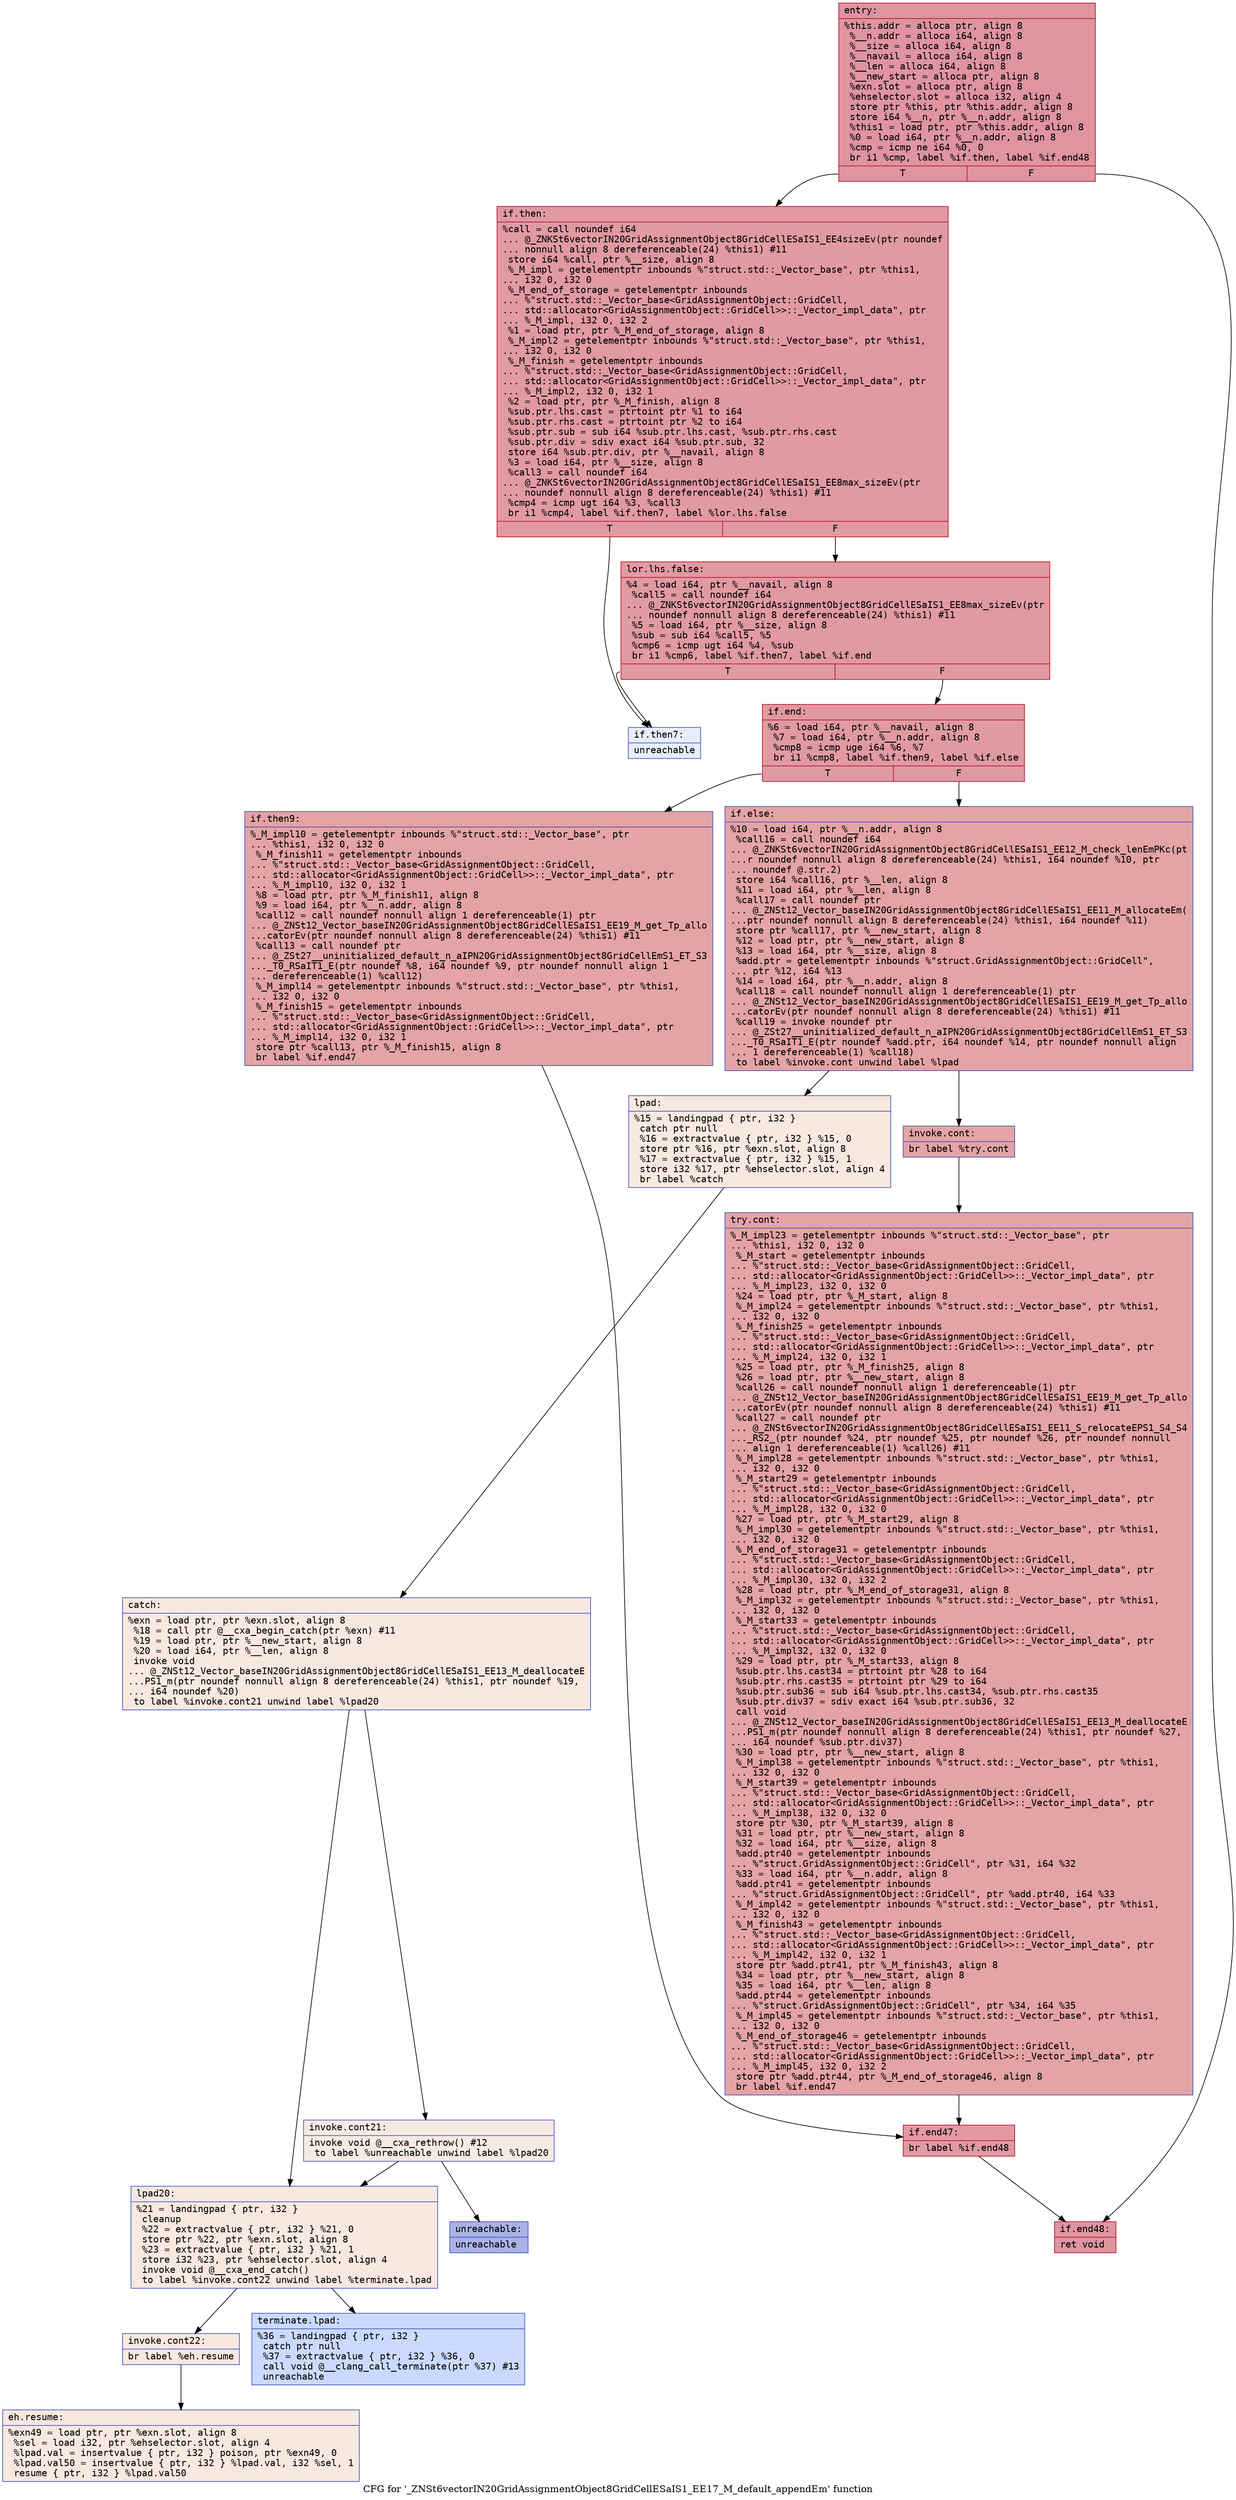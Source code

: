 digraph "CFG for '_ZNSt6vectorIN20GridAssignmentObject8GridCellESaIS1_EE17_M_default_appendEm' function" {
	label="CFG for '_ZNSt6vectorIN20GridAssignmentObject8GridCellESaIS1_EE17_M_default_appendEm' function";

	Node0x564619433730 [shape=record,color="#b70d28ff", style=filled, fillcolor="#b70d2870" fontname="Courier",label="{entry:\l|  %this.addr = alloca ptr, align 8\l  %__n.addr = alloca i64, align 8\l  %__size = alloca i64, align 8\l  %__navail = alloca i64, align 8\l  %__len = alloca i64, align 8\l  %__new_start = alloca ptr, align 8\l  %exn.slot = alloca ptr, align 8\l  %ehselector.slot = alloca i32, align 4\l  store ptr %this, ptr %this.addr, align 8\l  store i64 %__n, ptr %__n.addr, align 8\l  %this1 = load ptr, ptr %this.addr, align 8\l  %0 = load i64, ptr %__n.addr, align 8\l  %cmp = icmp ne i64 %0, 0\l  br i1 %cmp, label %if.then, label %if.end48\l|{<s0>T|<s1>F}}"];
	Node0x564619433730:s0 -> Node0x5646194340c0[tooltip="entry -> if.then\nProbability 62.50%" ];
	Node0x564619433730:s1 -> Node0x564619434130[tooltip="entry -> if.end48\nProbability 37.50%" ];
	Node0x5646194340c0 [shape=record,color="#b70d28ff", style=filled, fillcolor="#bb1b2c70" fontname="Courier",label="{if.then:\l|  %call = call noundef i64\l... @_ZNKSt6vectorIN20GridAssignmentObject8GridCellESaIS1_EE4sizeEv(ptr noundef\l... nonnull align 8 dereferenceable(24) %this1) #11\l  store i64 %call, ptr %__size, align 8\l  %_M_impl = getelementptr inbounds %\"struct.std::_Vector_base\", ptr %this1,\l... i32 0, i32 0\l  %_M_end_of_storage = getelementptr inbounds\l... %\"struct.std::_Vector_base\<GridAssignmentObject::GridCell,\l... std::allocator\<GridAssignmentObject::GridCell\>\>::_Vector_impl_data\", ptr\l... %_M_impl, i32 0, i32 2\l  %1 = load ptr, ptr %_M_end_of_storage, align 8\l  %_M_impl2 = getelementptr inbounds %\"struct.std::_Vector_base\", ptr %this1,\l... i32 0, i32 0\l  %_M_finish = getelementptr inbounds\l... %\"struct.std::_Vector_base\<GridAssignmentObject::GridCell,\l... std::allocator\<GridAssignmentObject::GridCell\>\>::_Vector_impl_data\", ptr\l... %_M_impl2, i32 0, i32 1\l  %2 = load ptr, ptr %_M_finish, align 8\l  %sub.ptr.lhs.cast = ptrtoint ptr %1 to i64\l  %sub.ptr.rhs.cast = ptrtoint ptr %2 to i64\l  %sub.ptr.sub = sub i64 %sub.ptr.lhs.cast, %sub.ptr.rhs.cast\l  %sub.ptr.div = sdiv exact i64 %sub.ptr.sub, 32\l  store i64 %sub.ptr.div, ptr %__navail, align 8\l  %3 = load i64, ptr %__size, align 8\l  %call3 = call noundef i64\l... @_ZNKSt6vectorIN20GridAssignmentObject8GridCellESaIS1_EE8max_sizeEv(ptr\l... noundef nonnull align 8 dereferenceable(24) %this1) #11\l  %cmp4 = icmp ugt i64 %3, %call3\l  br i1 %cmp4, label %if.then7, label %lor.lhs.false\l|{<s0>T|<s1>F}}"];
	Node0x5646194340c0:s0 -> Node0x564619434260[tooltip="if.then -> if.then7\nProbability 0.00%" ];
	Node0x5646194340c0:s1 -> Node0x564619434000[tooltip="if.then -> lor.lhs.false\nProbability 100.00%" ];
	Node0x564619434000 [shape=record,color="#b70d28ff", style=filled, fillcolor="#bb1b2c70" fontname="Courier",label="{lor.lhs.false:\l|  %4 = load i64, ptr %__navail, align 8\l  %call5 = call noundef i64\l... @_ZNKSt6vectorIN20GridAssignmentObject8GridCellESaIS1_EE8max_sizeEv(ptr\l... noundef nonnull align 8 dereferenceable(24) %this1) #11\l  %5 = load i64, ptr %__size, align 8\l  %sub = sub i64 %call5, %5\l  %cmp6 = icmp ugt i64 %4, %sub\l  br i1 %cmp6, label %if.then7, label %if.end\l|{<s0>T|<s1>F}}"];
	Node0x564619434000:s0 -> Node0x564619434260[tooltip="lor.lhs.false -> if.then7\nProbability 0.00%" ];
	Node0x564619434000:s1 -> Node0x5646193f26a0[tooltip="lor.lhs.false -> if.end\nProbability 100.00%" ];
	Node0x564619434260 [shape=record,color="#3d50c3ff", style=filled, fillcolor="#cbd8ee70" fontname="Courier",label="{if.then7:\l|  unreachable\l}"];
	Node0x5646193f26a0 [shape=record,color="#b70d28ff", style=filled, fillcolor="#bb1b2c70" fontname="Courier",label="{if.end:\l|  %6 = load i64, ptr %__navail, align 8\l  %7 = load i64, ptr %__n.addr, align 8\l  %cmp8 = icmp uge i64 %6, %7\l  br i1 %cmp8, label %if.then9, label %if.else\l|{<s0>T|<s1>F}}"];
	Node0x5646193f26a0:s0 -> Node0x5646193f2cd0[tooltip="if.end -> if.then9\nProbability 50.00%" ];
	Node0x5646193f26a0:s1 -> Node0x5646193f2d20[tooltip="if.end -> if.else\nProbability 50.00%" ];
	Node0x5646193f2cd0 [shape=record,color="#3d50c3ff", style=filled, fillcolor="#c32e3170" fontname="Courier",label="{if.then9:\l|  %_M_impl10 = getelementptr inbounds %\"struct.std::_Vector_base\", ptr\l... %this1, i32 0, i32 0\l  %_M_finish11 = getelementptr inbounds\l... %\"struct.std::_Vector_base\<GridAssignmentObject::GridCell,\l... std::allocator\<GridAssignmentObject::GridCell\>\>::_Vector_impl_data\", ptr\l... %_M_impl10, i32 0, i32 1\l  %8 = load ptr, ptr %_M_finish11, align 8\l  %9 = load i64, ptr %__n.addr, align 8\l  %call12 = call noundef nonnull align 1 dereferenceable(1) ptr\l... @_ZNSt12_Vector_baseIN20GridAssignmentObject8GridCellESaIS1_EE19_M_get_Tp_allo\l...catorEv(ptr noundef nonnull align 8 dereferenceable(24) %this1) #11\l  %call13 = call noundef ptr\l... @_ZSt27__uninitialized_default_n_aIPN20GridAssignmentObject8GridCellEmS1_ET_S3\l..._T0_RSaIT1_E(ptr noundef %8, i64 noundef %9, ptr noundef nonnull align 1\l... dereferenceable(1) %call12)\l  %_M_impl14 = getelementptr inbounds %\"struct.std::_Vector_base\", ptr %this1,\l... i32 0, i32 0\l  %_M_finish15 = getelementptr inbounds\l... %\"struct.std::_Vector_base\<GridAssignmentObject::GridCell,\l... std::allocator\<GridAssignmentObject::GridCell\>\>::_Vector_impl_data\", ptr\l... %_M_impl14, i32 0, i32 1\l  store ptr %call13, ptr %_M_finish15, align 8\l  br label %if.end47\l}"];
	Node0x5646193f2cd0 -> Node0x5646193f36c0[tooltip="if.then9 -> if.end47\nProbability 100.00%" ];
	Node0x5646193f2d20 [shape=record,color="#3d50c3ff", style=filled, fillcolor="#c32e3170" fontname="Courier",label="{if.else:\l|  %10 = load i64, ptr %__n.addr, align 8\l  %call16 = call noundef i64\l... @_ZNKSt6vectorIN20GridAssignmentObject8GridCellESaIS1_EE12_M_check_lenEmPKc(pt\l...r noundef nonnull align 8 dereferenceable(24) %this1, i64 noundef %10, ptr\l... noundef @.str.2)\l  store i64 %call16, ptr %__len, align 8\l  %11 = load i64, ptr %__len, align 8\l  %call17 = call noundef ptr\l... @_ZNSt12_Vector_baseIN20GridAssignmentObject8GridCellESaIS1_EE11_M_allocateEm(\l...ptr noundef nonnull align 8 dereferenceable(24) %this1, i64 noundef %11)\l  store ptr %call17, ptr %__new_start, align 8\l  %12 = load ptr, ptr %__new_start, align 8\l  %13 = load i64, ptr %__size, align 8\l  %add.ptr = getelementptr inbounds %\"struct.GridAssignmentObject::GridCell\",\l... ptr %12, i64 %13\l  %14 = load i64, ptr %__n.addr, align 8\l  %call18 = call noundef nonnull align 1 dereferenceable(1) ptr\l... @_ZNSt12_Vector_baseIN20GridAssignmentObject8GridCellESaIS1_EE19_M_get_Tp_allo\l...catorEv(ptr noundef nonnull align 8 dereferenceable(24) %this1) #11\l  %call19 = invoke noundef ptr\l... @_ZSt27__uninitialized_default_n_aIPN20GridAssignmentObject8GridCellEmS1_ET_S3\l..._T0_RSaIT1_E(ptr noundef %add.ptr, i64 noundef %14, ptr noundef nonnull align\l... 1 dereferenceable(1) %call18)\l          to label %invoke.cont unwind label %lpad\l}"];
	Node0x5646193f2d20 -> Node0x5646193f4130[tooltip="if.else -> invoke.cont\nProbability 100.00%" ];
	Node0x5646193f2d20 -> Node0x5646193f4180[tooltip="if.else -> lpad\nProbability 0.00%" ];
	Node0x5646193f4130 [shape=record,color="#3d50c3ff", style=filled, fillcolor="#c32e3170" fontname="Courier",label="{invoke.cont:\l|  br label %try.cont\l}"];
	Node0x5646193f4130 -> Node0x5646193f2250[tooltip="invoke.cont -> try.cont\nProbability 100.00%" ];
	Node0x5646193f4180 [shape=record,color="#3d50c3ff", style=filled, fillcolor="#f1ccb870" fontname="Courier",label="{lpad:\l|  %15 = landingpad \{ ptr, i32 \}\l          catch ptr null\l  %16 = extractvalue \{ ptr, i32 \} %15, 0\l  store ptr %16, ptr %exn.slot, align 8\l  %17 = extractvalue \{ ptr, i32 \} %15, 1\l  store i32 %17, ptr %ehselector.slot, align 4\l  br label %catch\l}"];
	Node0x5646193f4180 -> Node0x5646193f4b00[tooltip="lpad -> catch\nProbability 100.00%" ];
	Node0x5646193f4b00 [shape=record,color="#3d50c3ff", style=filled, fillcolor="#f1ccb870" fontname="Courier",label="{catch:\l|  %exn = load ptr, ptr %exn.slot, align 8\l  %18 = call ptr @__cxa_begin_catch(ptr %exn) #11\l  %19 = load ptr, ptr %__new_start, align 8\l  %20 = load i64, ptr %__len, align 8\l  invoke void\l... @_ZNSt12_Vector_baseIN20GridAssignmentObject8GridCellESaIS1_EE13_M_deallocateE\l...PS1_m(ptr noundef nonnull align 8 dereferenceable(24) %this1, ptr noundef %19,\l... i64 noundef %20)\l          to label %invoke.cont21 unwind label %lpad20\l}"];
	Node0x5646193f4b00 -> Node0x5646193f4eb0[tooltip="catch -> invoke.cont21\nProbability 50.00%" ];
	Node0x5646193f4b00 -> Node0x5646193f4f60[tooltip="catch -> lpad20\nProbability 50.00%" ];
	Node0x5646193f4eb0 [shape=record,color="#3d50c3ff", style=filled, fillcolor="#eed0c070" fontname="Courier",label="{invoke.cont21:\l|  invoke void @__cxa_rethrow() #12\l          to label %unreachable unwind label %lpad20\l}"];
	Node0x5646193f4eb0 -> Node0x5646193f5220[tooltip="invoke.cont21 -> unreachable\nProbability 0.00%" ];
	Node0x5646193f4eb0 -> Node0x5646193f4f60[tooltip="invoke.cont21 -> lpad20\nProbability 100.00%" ];
	Node0x5646193f4f60 [shape=record,color="#3d50c3ff", style=filled, fillcolor="#f1ccb870" fontname="Courier",label="{lpad20:\l|  %21 = landingpad \{ ptr, i32 \}\l          cleanup\l  %22 = extractvalue \{ ptr, i32 \} %21, 0\l  store ptr %22, ptr %exn.slot, align 8\l  %23 = extractvalue \{ ptr, i32 \} %21, 1\l  store i32 %23, ptr %ehselector.slot, align 4\l  invoke void @__cxa_end_catch()\l          to label %invoke.cont22 unwind label %terminate.lpad\l}"];
	Node0x5646193f4f60 -> Node0x5646193f5580[tooltip="lpad20 -> invoke.cont22\nProbability 100.00%" ];
	Node0x5646193f4f60 -> Node0x5646193f55d0[tooltip="lpad20 -> terminate.lpad\nProbability 0.00%" ];
	Node0x5646193f5580 [shape=record,color="#3d50c3ff", style=filled, fillcolor="#f1ccb870" fontname="Courier",label="{invoke.cont22:\l|  br label %eh.resume\l}"];
	Node0x5646193f5580 -> Node0x5646193f5790[tooltip="invoke.cont22 -> eh.resume\nProbability 100.00%" ];
	Node0x5646193f2250 [shape=record,color="#3d50c3ff", style=filled, fillcolor="#c32e3170" fontname="Courier",label="{try.cont:\l|  %_M_impl23 = getelementptr inbounds %\"struct.std::_Vector_base\", ptr\l... %this1, i32 0, i32 0\l  %_M_start = getelementptr inbounds\l... %\"struct.std::_Vector_base\<GridAssignmentObject::GridCell,\l... std::allocator\<GridAssignmentObject::GridCell\>\>::_Vector_impl_data\", ptr\l... %_M_impl23, i32 0, i32 0\l  %24 = load ptr, ptr %_M_start, align 8\l  %_M_impl24 = getelementptr inbounds %\"struct.std::_Vector_base\", ptr %this1,\l... i32 0, i32 0\l  %_M_finish25 = getelementptr inbounds\l... %\"struct.std::_Vector_base\<GridAssignmentObject::GridCell,\l... std::allocator\<GridAssignmentObject::GridCell\>\>::_Vector_impl_data\", ptr\l... %_M_impl24, i32 0, i32 1\l  %25 = load ptr, ptr %_M_finish25, align 8\l  %26 = load ptr, ptr %__new_start, align 8\l  %call26 = call noundef nonnull align 1 dereferenceable(1) ptr\l... @_ZNSt12_Vector_baseIN20GridAssignmentObject8GridCellESaIS1_EE19_M_get_Tp_allo\l...catorEv(ptr noundef nonnull align 8 dereferenceable(24) %this1) #11\l  %call27 = call noundef ptr\l... @_ZNSt6vectorIN20GridAssignmentObject8GridCellESaIS1_EE11_S_relocateEPS1_S4_S4\l..._RS2_(ptr noundef %24, ptr noundef %25, ptr noundef %26, ptr noundef nonnull\l... align 1 dereferenceable(1) %call26) #11\l  %_M_impl28 = getelementptr inbounds %\"struct.std::_Vector_base\", ptr %this1,\l... i32 0, i32 0\l  %_M_start29 = getelementptr inbounds\l... %\"struct.std::_Vector_base\<GridAssignmentObject::GridCell,\l... std::allocator\<GridAssignmentObject::GridCell\>\>::_Vector_impl_data\", ptr\l... %_M_impl28, i32 0, i32 0\l  %27 = load ptr, ptr %_M_start29, align 8\l  %_M_impl30 = getelementptr inbounds %\"struct.std::_Vector_base\", ptr %this1,\l... i32 0, i32 0\l  %_M_end_of_storage31 = getelementptr inbounds\l... %\"struct.std::_Vector_base\<GridAssignmentObject::GridCell,\l... std::allocator\<GridAssignmentObject::GridCell\>\>::_Vector_impl_data\", ptr\l... %_M_impl30, i32 0, i32 2\l  %28 = load ptr, ptr %_M_end_of_storage31, align 8\l  %_M_impl32 = getelementptr inbounds %\"struct.std::_Vector_base\", ptr %this1,\l... i32 0, i32 0\l  %_M_start33 = getelementptr inbounds\l... %\"struct.std::_Vector_base\<GridAssignmentObject::GridCell,\l... std::allocator\<GridAssignmentObject::GridCell\>\>::_Vector_impl_data\", ptr\l... %_M_impl32, i32 0, i32 0\l  %29 = load ptr, ptr %_M_start33, align 8\l  %sub.ptr.lhs.cast34 = ptrtoint ptr %28 to i64\l  %sub.ptr.rhs.cast35 = ptrtoint ptr %29 to i64\l  %sub.ptr.sub36 = sub i64 %sub.ptr.lhs.cast34, %sub.ptr.rhs.cast35\l  %sub.ptr.div37 = sdiv exact i64 %sub.ptr.sub36, 32\l  call void\l... @_ZNSt12_Vector_baseIN20GridAssignmentObject8GridCellESaIS1_EE13_M_deallocateE\l...PS1_m(ptr noundef nonnull align 8 dereferenceable(24) %this1, ptr noundef %27,\l... i64 noundef %sub.ptr.div37)\l  %30 = load ptr, ptr %__new_start, align 8\l  %_M_impl38 = getelementptr inbounds %\"struct.std::_Vector_base\", ptr %this1,\l... i32 0, i32 0\l  %_M_start39 = getelementptr inbounds\l... %\"struct.std::_Vector_base\<GridAssignmentObject::GridCell,\l... std::allocator\<GridAssignmentObject::GridCell\>\>::_Vector_impl_data\", ptr\l... %_M_impl38, i32 0, i32 0\l  store ptr %30, ptr %_M_start39, align 8\l  %31 = load ptr, ptr %__new_start, align 8\l  %32 = load i64, ptr %__size, align 8\l  %add.ptr40 = getelementptr inbounds\l... %\"struct.GridAssignmentObject::GridCell\", ptr %31, i64 %32\l  %33 = load i64, ptr %__n.addr, align 8\l  %add.ptr41 = getelementptr inbounds\l... %\"struct.GridAssignmentObject::GridCell\", ptr %add.ptr40, i64 %33\l  %_M_impl42 = getelementptr inbounds %\"struct.std::_Vector_base\", ptr %this1,\l... i32 0, i32 0\l  %_M_finish43 = getelementptr inbounds\l... %\"struct.std::_Vector_base\<GridAssignmentObject::GridCell,\l... std::allocator\<GridAssignmentObject::GridCell\>\>::_Vector_impl_data\", ptr\l... %_M_impl42, i32 0, i32 1\l  store ptr %add.ptr41, ptr %_M_finish43, align 8\l  %34 = load ptr, ptr %__new_start, align 8\l  %35 = load i64, ptr %__len, align 8\l  %add.ptr44 = getelementptr inbounds\l... %\"struct.GridAssignmentObject::GridCell\", ptr %34, i64 %35\l  %_M_impl45 = getelementptr inbounds %\"struct.std::_Vector_base\", ptr %this1,\l... i32 0, i32 0\l  %_M_end_of_storage46 = getelementptr inbounds\l... %\"struct.std::_Vector_base\<GridAssignmentObject::GridCell,\l... std::allocator\<GridAssignmentObject::GridCell\>\>::_Vector_impl_data\", ptr\l... %_M_impl45, i32 0, i32 2\l  store ptr %add.ptr44, ptr %_M_end_of_storage46, align 8\l  br label %if.end47\l}"];
	Node0x5646193f2250 -> Node0x5646193f36c0[tooltip="try.cont -> if.end47\nProbability 100.00%" ];
	Node0x5646193f36c0 [shape=record,color="#b70d28ff", style=filled, fillcolor="#bb1b2c70" fontname="Courier",label="{if.end47:\l|  br label %if.end48\l}"];
	Node0x5646193f36c0 -> Node0x564619434130[tooltip="if.end47 -> if.end48\nProbability 100.00%" ];
	Node0x564619434130 [shape=record,color="#b70d28ff", style=filled, fillcolor="#b70d2870" fontname="Courier",label="{if.end48:\l|  ret void\l}"];
	Node0x5646193f5790 [shape=record,color="#3d50c3ff", style=filled, fillcolor="#f1ccb870" fontname="Courier",label="{eh.resume:\l|  %exn49 = load ptr, ptr %exn.slot, align 8\l  %sel = load i32, ptr %ehselector.slot, align 4\l  %lpad.val = insertvalue \{ ptr, i32 \} poison, ptr %exn49, 0\l  %lpad.val50 = insertvalue \{ ptr, i32 \} %lpad.val, i32 %sel, 1\l  resume \{ ptr, i32 \} %lpad.val50\l}"];
	Node0x5646193f55d0 [shape=record,color="#3d50c3ff", style=filled, fillcolor="#88abfd70" fontname="Courier",label="{terminate.lpad:\l|  %36 = landingpad \{ ptr, i32 \}\l          catch ptr null\l  %37 = extractvalue \{ ptr, i32 \} %36, 0\l  call void @__clang_call_terminate(ptr %37) #13\l  unreachable\l}"];
	Node0x5646193f5220 [shape=record,color="#3d50c3ff", style=filled, fillcolor="#3d50c370" fontname="Courier",label="{unreachable:\l|  unreachable\l}"];
}
